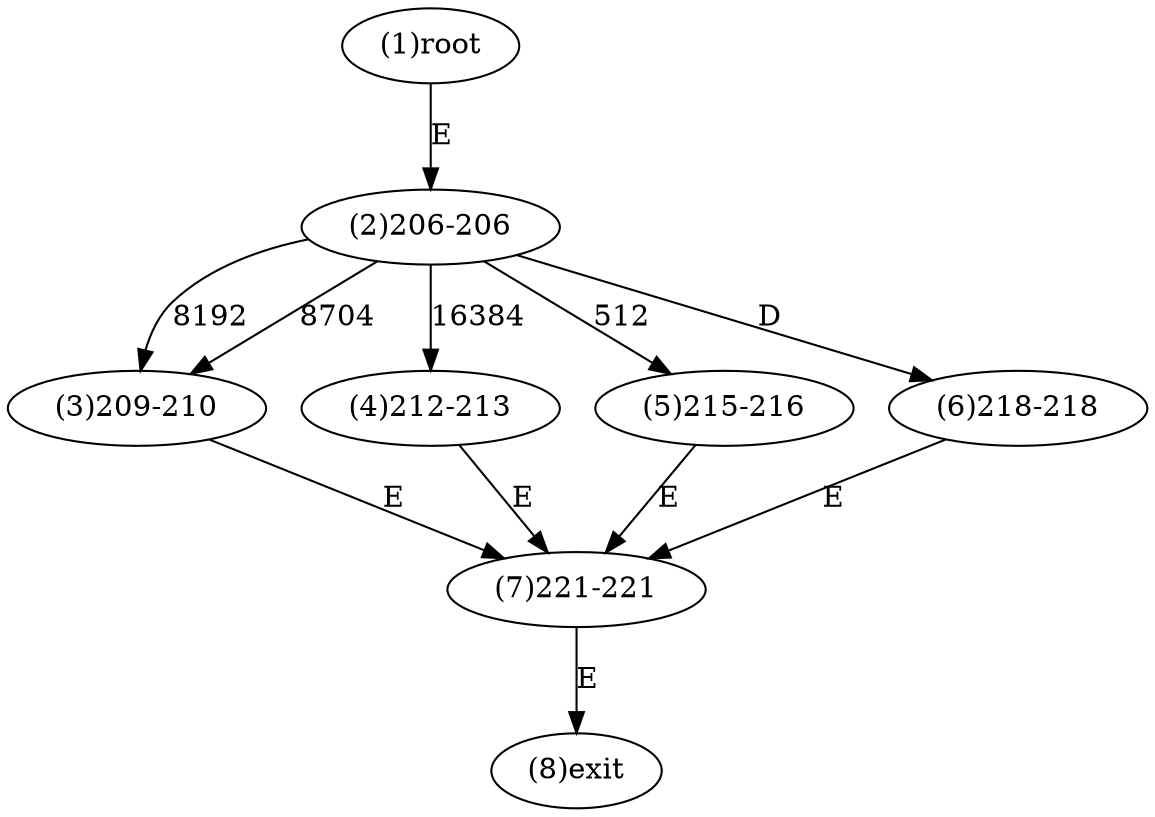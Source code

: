 digraph "" { 
1[ label="(1)root"];
2[ label="(2)206-206"];
3[ label="(3)209-210"];
4[ label="(4)212-213"];
5[ label="(5)215-216"];
6[ label="(6)218-218"];
7[ label="(7)221-221"];
8[ label="(8)exit"];
1->2[ label="E"];
2->5[ label="512"];
2->3[ label="8192"];
2->3[ label="8704"];
2->4[ label="16384"];
2->6[ label="D"];
3->7[ label="E"];
4->7[ label="E"];
5->7[ label="E"];
6->7[ label="E"];
7->8[ label="E"];
}